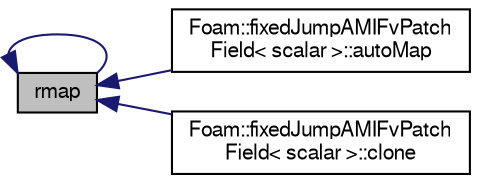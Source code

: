 digraph "rmap"
{
  bgcolor="transparent";
  edge [fontname="FreeSans",fontsize="10",labelfontname="FreeSans",labelfontsize="10"];
  node [fontname="FreeSans",fontsize="10",shape=record];
  rankdir="LR";
  Node25 [label="rmap",height=0.2,width=0.4,color="black", fillcolor="grey75", style="filled", fontcolor="black"];
  Node25 -> Node26 [dir="back",color="midnightblue",fontsize="10",style="solid",fontname="FreeSans"];
  Node26 [label="Foam::fixedJumpAMIFvPatch\lField\< scalar \>::autoMap",height=0.2,width=0.4,color="black",URL="$a22106.html#a0ab0c43ce90d756c88dd81e3d0a9eef5",tooltip="Map (and resize as needed) from self given a mapping object. "];
  Node25 -> Node27 [dir="back",color="midnightblue",fontsize="10",style="solid",fontname="FreeSans"];
  Node27 [label="Foam::fixedJumpAMIFvPatch\lField\< scalar \>::clone",height=0.2,width=0.4,color="black",URL="$a22106.html#a6dfbb046cc414bcb0ee27a1646815537",tooltip="Construct and return a clone setting internal field reference. "];
  Node25 -> Node25 [dir="back",color="midnightblue",fontsize="10",style="solid",fontname="FreeSans"];
}
